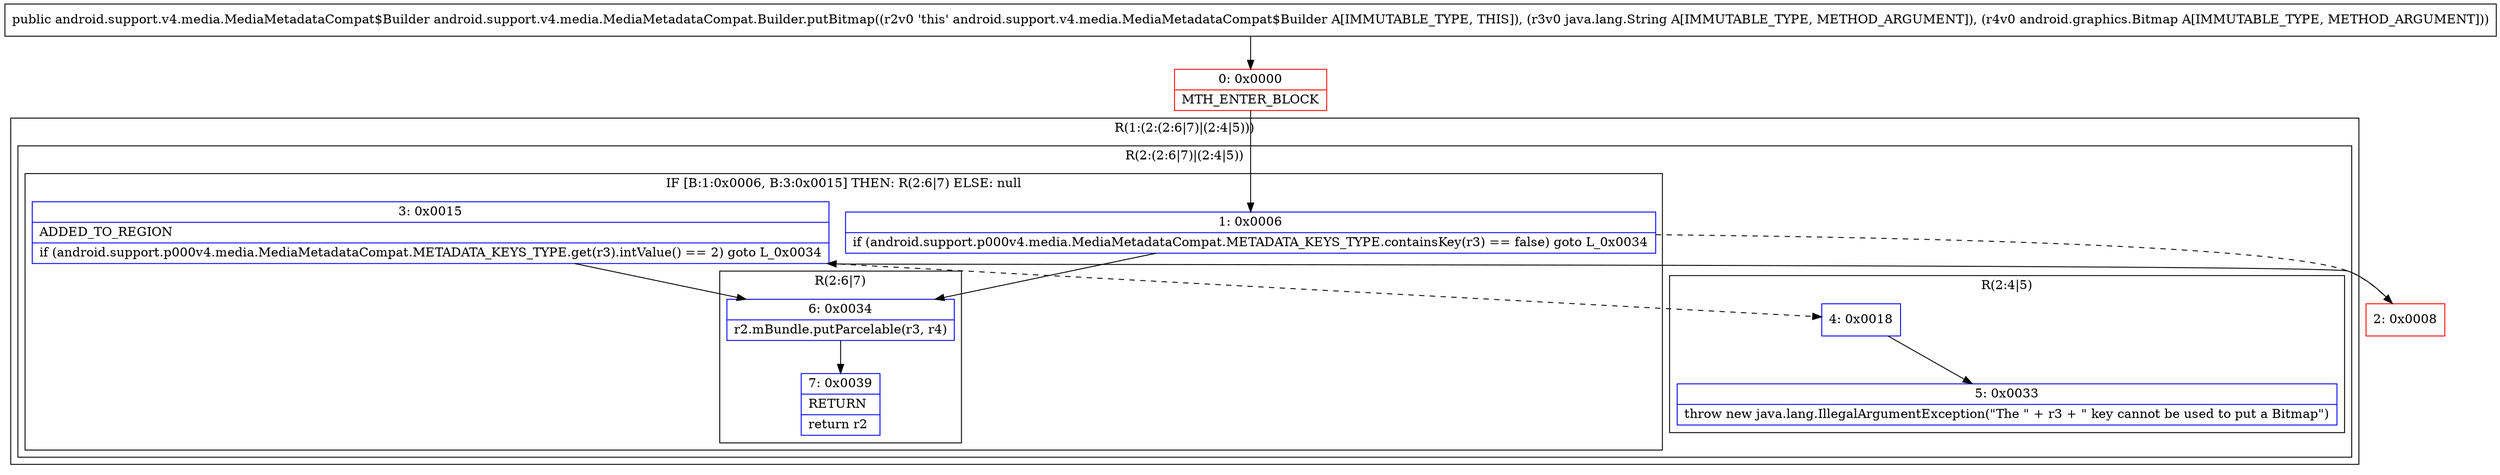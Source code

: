 digraph "CFG forandroid.support.v4.media.MediaMetadataCompat.Builder.putBitmap(Ljava\/lang\/String;Landroid\/graphics\/Bitmap;)Landroid\/support\/v4\/media\/MediaMetadataCompat$Builder;" {
subgraph cluster_Region_1449147785 {
label = "R(1:(2:(2:6|7)|(2:4|5)))";
node [shape=record,color=blue];
subgraph cluster_Region_751840239 {
label = "R(2:(2:6|7)|(2:4|5))";
node [shape=record,color=blue];
subgraph cluster_IfRegion_1078281779 {
label = "IF [B:1:0x0006, B:3:0x0015] THEN: R(2:6|7) ELSE: null";
node [shape=record,color=blue];
Node_1 [shape=record,label="{1\:\ 0x0006|if (android.support.p000v4.media.MediaMetadataCompat.METADATA_KEYS_TYPE.containsKey(r3) == false) goto L_0x0034\l}"];
Node_3 [shape=record,label="{3\:\ 0x0015|ADDED_TO_REGION\l|if (android.support.p000v4.media.MediaMetadataCompat.METADATA_KEYS_TYPE.get(r3).intValue() == 2) goto L_0x0034\l}"];
subgraph cluster_Region_1972207507 {
label = "R(2:6|7)";
node [shape=record,color=blue];
Node_6 [shape=record,label="{6\:\ 0x0034|r2.mBundle.putParcelable(r3, r4)\l}"];
Node_7 [shape=record,label="{7\:\ 0x0039|RETURN\l|return r2\l}"];
}
}
subgraph cluster_Region_584489182 {
label = "R(2:4|5)";
node [shape=record,color=blue];
Node_4 [shape=record,label="{4\:\ 0x0018}"];
Node_5 [shape=record,label="{5\:\ 0x0033|throw new java.lang.IllegalArgumentException(\"The \" + r3 + \" key cannot be used to put a Bitmap\")\l}"];
}
}
}
Node_0 [shape=record,color=red,label="{0\:\ 0x0000|MTH_ENTER_BLOCK\l}"];
Node_2 [shape=record,color=red,label="{2\:\ 0x0008}"];
MethodNode[shape=record,label="{public android.support.v4.media.MediaMetadataCompat$Builder android.support.v4.media.MediaMetadataCompat.Builder.putBitmap((r2v0 'this' android.support.v4.media.MediaMetadataCompat$Builder A[IMMUTABLE_TYPE, THIS]), (r3v0 java.lang.String A[IMMUTABLE_TYPE, METHOD_ARGUMENT]), (r4v0 android.graphics.Bitmap A[IMMUTABLE_TYPE, METHOD_ARGUMENT])) }"];
MethodNode -> Node_0;
Node_1 -> Node_2[style=dashed];
Node_1 -> Node_6;
Node_3 -> Node_4[style=dashed];
Node_3 -> Node_6;
Node_6 -> Node_7;
Node_4 -> Node_5;
Node_0 -> Node_1;
Node_2 -> Node_3;
}

